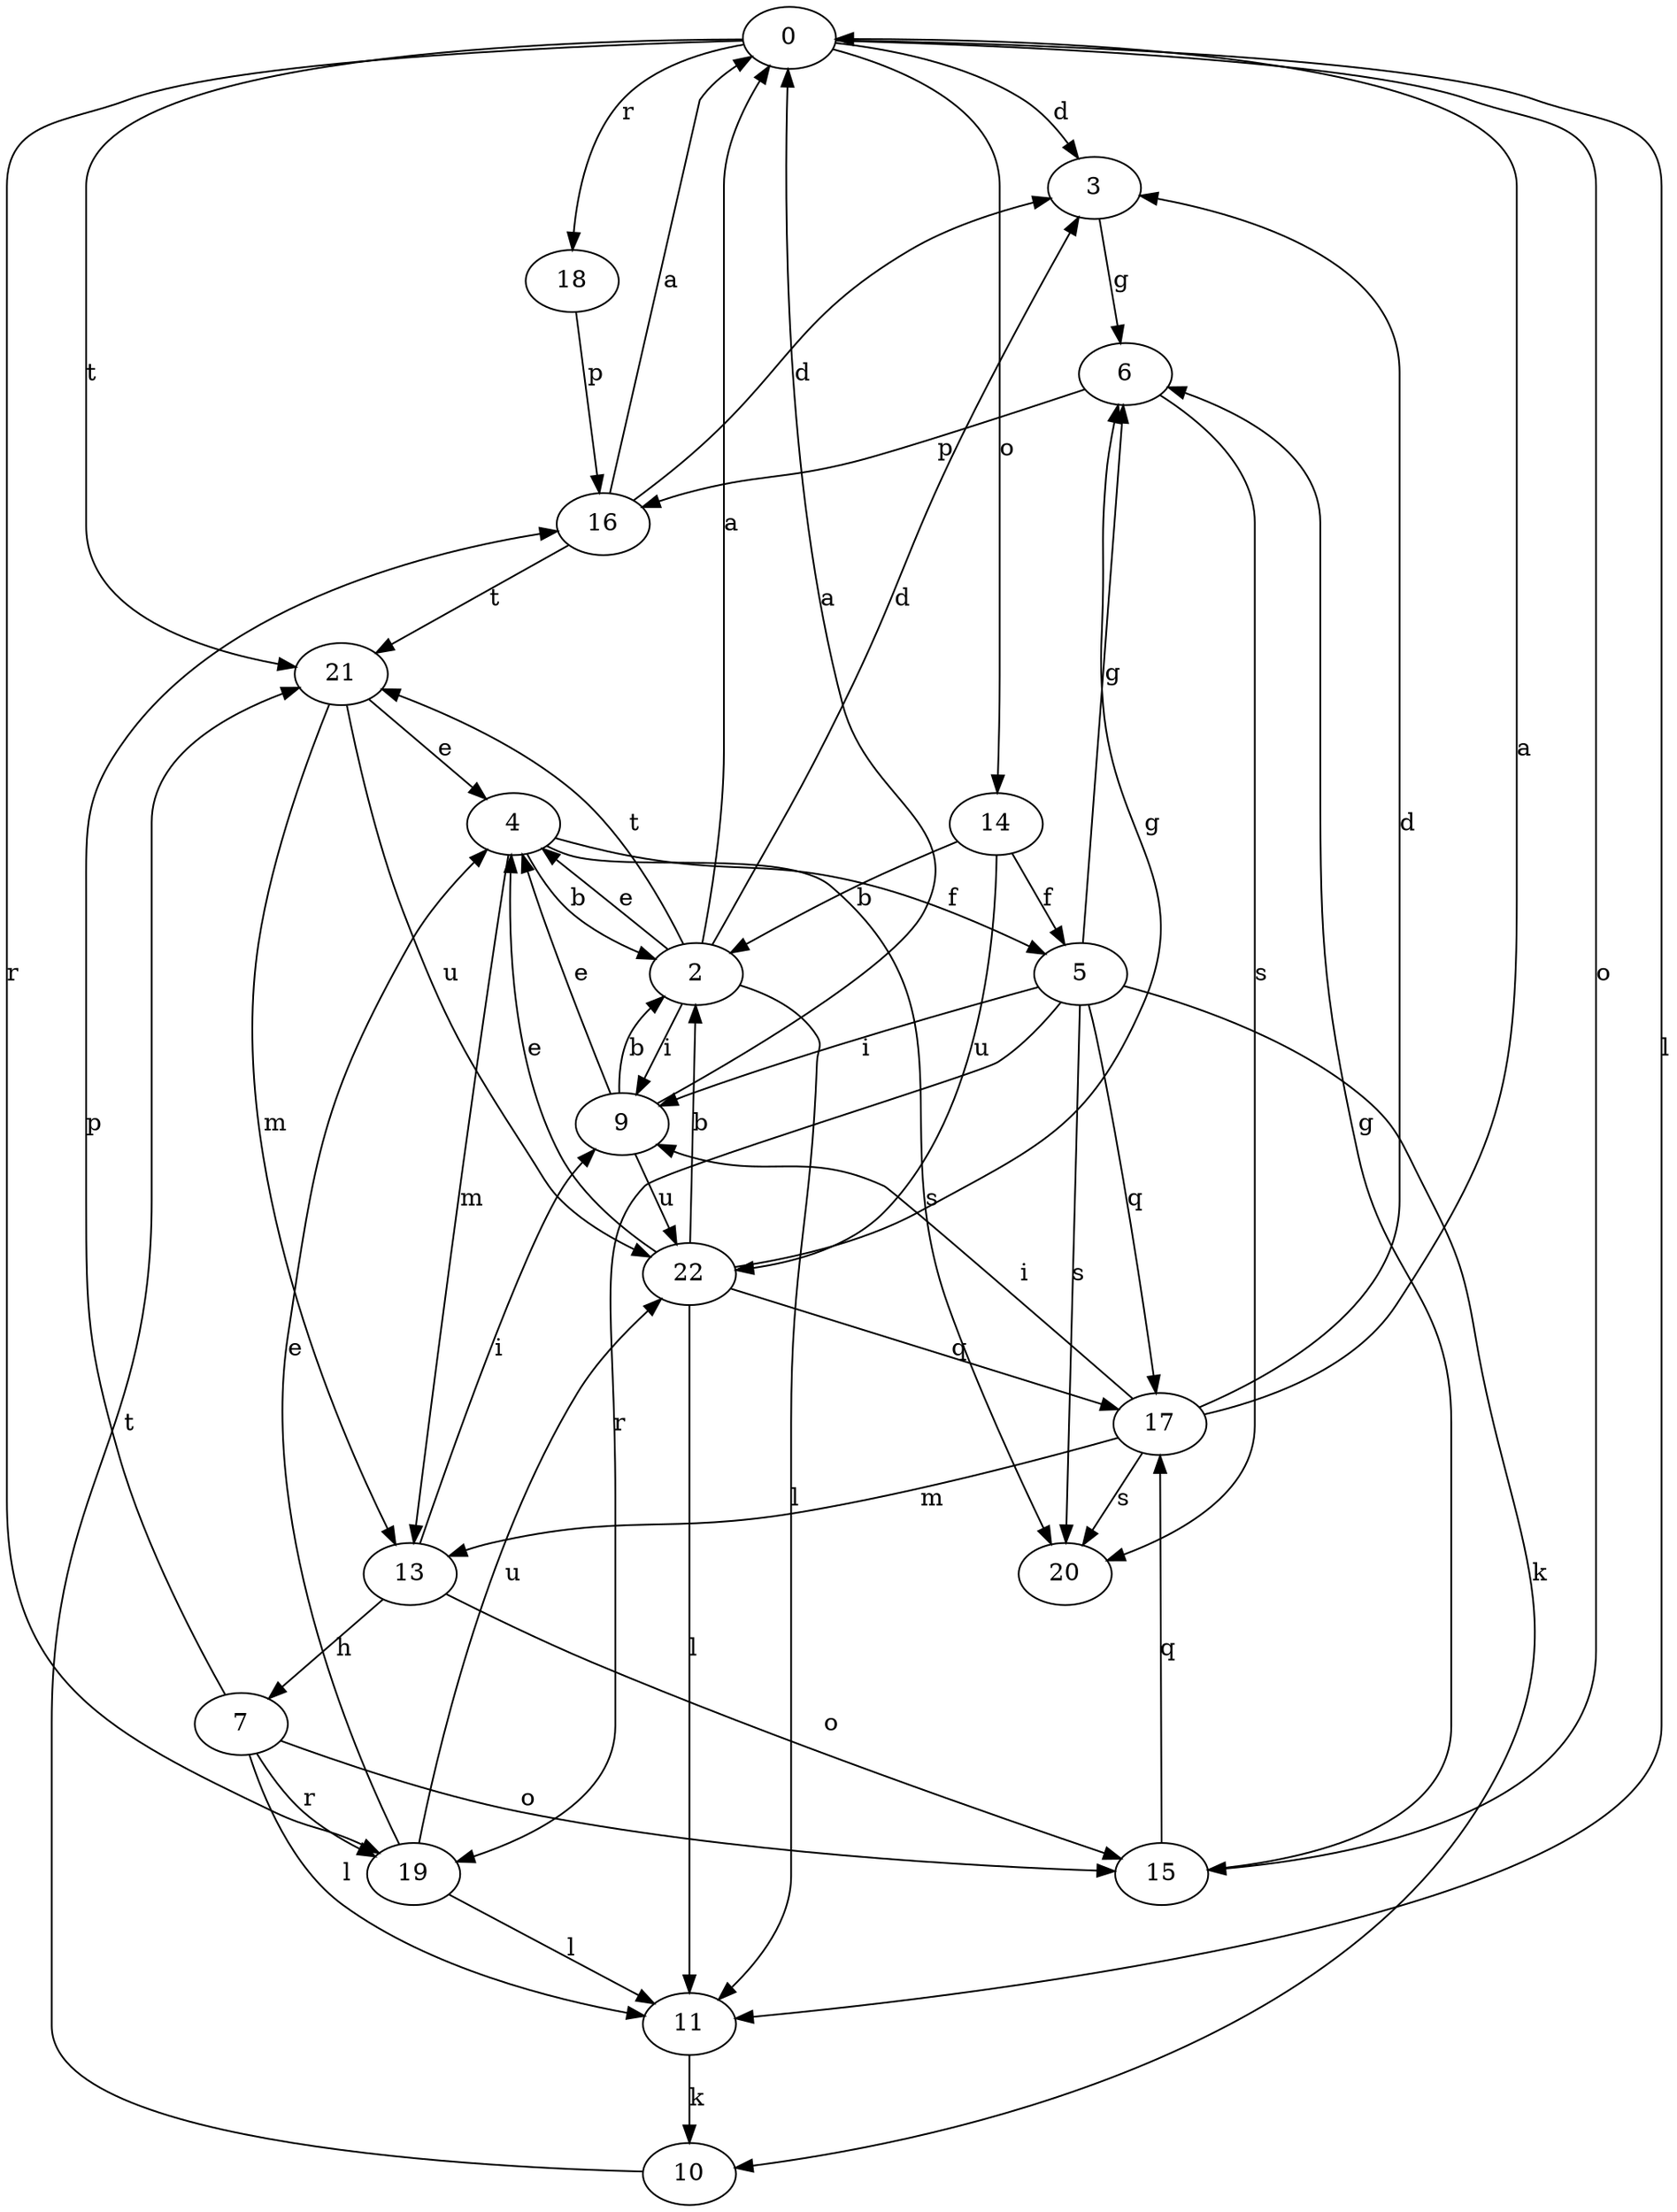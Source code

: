 strict digraph  {
0;
2;
3;
4;
5;
6;
7;
9;
10;
11;
13;
14;
15;
16;
17;
18;
19;
20;
21;
22;
0 -> 3  [label=d];
0 -> 11  [label=l];
0 -> 14  [label=o];
0 -> 15  [label=o];
0 -> 18  [label=r];
0 -> 19  [label=r];
0 -> 21  [label=t];
2 -> 0  [label=a];
2 -> 3  [label=d];
2 -> 4  [label=e];
2 -> 9  [label=i];
2 -> 11  [label=l];
2 -> 21  [label=t];
3 -> 6  [label=g];
4 -> 2  [label=b];
4 -> 5  [label=f];
4 -> 13  [label=m];
4 -> 20  [label=s];
5 -> 6  [label=g];
5 -> 9  [label=i];
5 -> 10  [label=k];
5 -> 17  [label=q];
5 -> 19  [label=r];
5 -> 20  [label=s];
6 -> 16  [label=p];
6 -> 20  [label=s];
7 -> 11  [label=l];
7 -> 15  [label=o];
7 -> 16  [label=p];
7 -> 19  [label=r];
9 -> 0  [label=a];
9 -> 2  [label=b];
9 -> 4  [label=e];
9 -> 22  [label=u];
10 -> 21  [label=t];
11 -> 10  [label=k];
13 -> 7  [label=h];
13 -> 9  [label=i];
13 -> 15  [label=o];
14 -> 2  [label=b];
14 -> 5  [label=f];
14 -> 22  [label=u];
15 -> 6  [label=g];
15 -> 17  [label=q];
16 -> 0  [label=a];
16 -> 3  [label=d];
16 -> 21  [label=t];
17 -> 0  [label=a];
17 -> 3  [label=d];
17 -> 9  [label=i];
17 -> 13  [label=m];
17 -> 20  [label=s];
18 -> 16  [label=p];
19 -> 4  [label=e];
19 -> 11  [label=l];
19 -> 22  [label=u];
21 -> 4  [label=e];
21 -> 13  [label=m];
21 -> 22  [label=u];
22 -> 2  [label=b];
22 -> 4  [label=e];
22 -> 6  [label=g];
22 -> 11  [label=l];
22 -> 17  [label=q];
}

